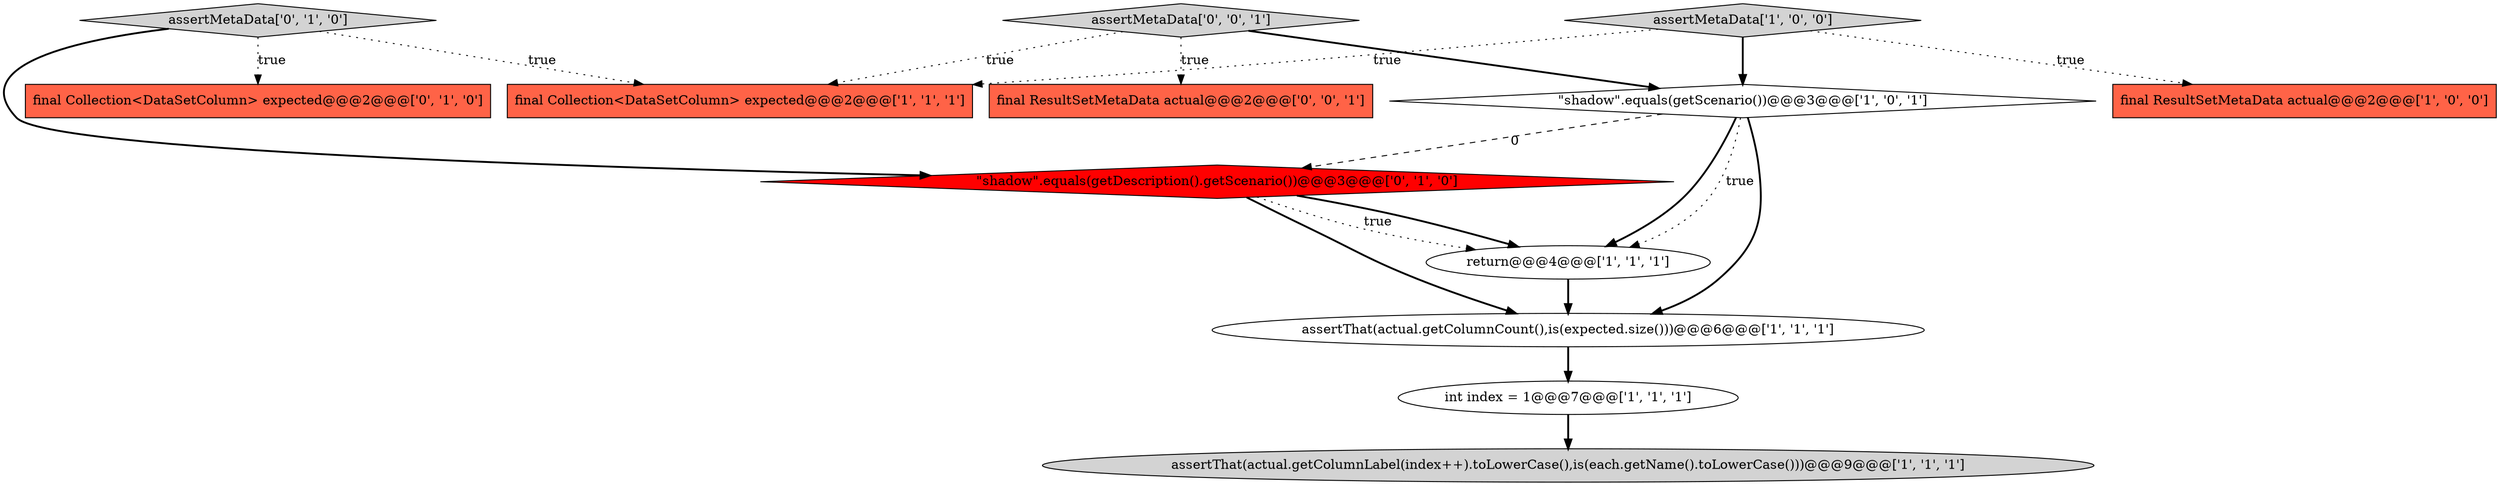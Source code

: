 digraph {
4 [style = filled, label = "\"shadow\".equals(getScenario())@@@3@@@['1', '0', '1']", fillcolor = white, shape = diamond image = "AAA0AAABBB1BBB"];
9 [style = filled, label = "\"shadow\".equals(getDescription().getScenario())@@@3@@@['0', '1', '0']", fillcolor = red, shape = diamond image = "AAA1AAABBB2BBB"];
5 [style = filled, label = "assertThat(actual.getColumnCount(),is(expected.size()))@@@6@@@['1', '1', '1']", fillcolor = white, shape = ellipse image = "AAA0AAABBB1BBB"];
7 [style = filled, label = "int index = 1@@@7@@@['1', '1', '1']", fillcolor = white, shape = ellipse image = "AAA0AAABBB1BBB"];
3 [style = filled, label = "final Collection<DataSetColumn> expected@@@2@@@['1', '1', '1']", fillcolor = tomato, shape = box image = "AAA0AAABBB1BBB"];
12 [style = filled, label = "assertMetaData['0', '0', '1']", fillcolor = lightgray, shape = diamond image = "AAA0AAABBB3BBB"];
10 [style = filled, label = "assertMetaData['0', '1', '0']", fillcolor = lightgray, shape = diamond image = "AAA0AAABBB2BBB"];
0 [style = filled, label = "assertMetaData['1', '0', '0']", fillcolor = lightgray, shape = diamond image = "AAA0AAABBB1BBB"];
6 [style = filled, label = "assertThat(actual.getColumnLabel(index++).toLowerCase(),is(each.getName().toLowerCase()))@@@9@@@['1', '1', '1']", fillcolor = lightgray, shape = ellipse image = "AAA0AAABBB1BBB"];
11 [style = filled, label = "final ResultSetMetaData actual@@@2@@@['0', '0', '1']", fillcolor = tomato, shape = box image = "AAA0AAABBB3BBB"];
1 [style = filled, label = "return@@@4@@@['1', '1', '1']", fillcolor = white, shape = ellipse image = "AAA0AAABBB1BBB"];
8 [style = filled, label = "final Collection<DataSetColumn> expected@@@2@@@['0', '1', '0']", fillcolor = tomato, shape = box image = "AAA0AAABBB2BBB"];
2 [style = filled, label = "final ResultSetMetaData actual@@@2@@@['1', '0', '0']", fillcolor = tomato, shape = box image = "AAA0AAABBB1BBB"];
1->5 [style = bold, label=""];
9->5 [style = bold, label=""];
10->3 [style = dotted, label="true"];
10->8 [style = dotted, label="true"];
12->3 [style = dotted, label="true"];
5->7 [style = bold, label=""];
4->1 [style = bold, label=""];
10->9 [style = bold, label=""];
0->3 [style = dotted, label="true"];
4->9 [style = dashed, label="0"];
0->2 [style = dotted, label="true"];
9->1 [style = bold, label=""];
12->4 [style = bold, label=""];
4->1 [style = dotted, label="true"];
0->4 [style = bold, label=""];
4->5 [style = bold, label=""];
7->6 [style = bold, label=""];
9->1 [style = dotted, label="true"];
12->11 [style = dotted, label="true"];
}
